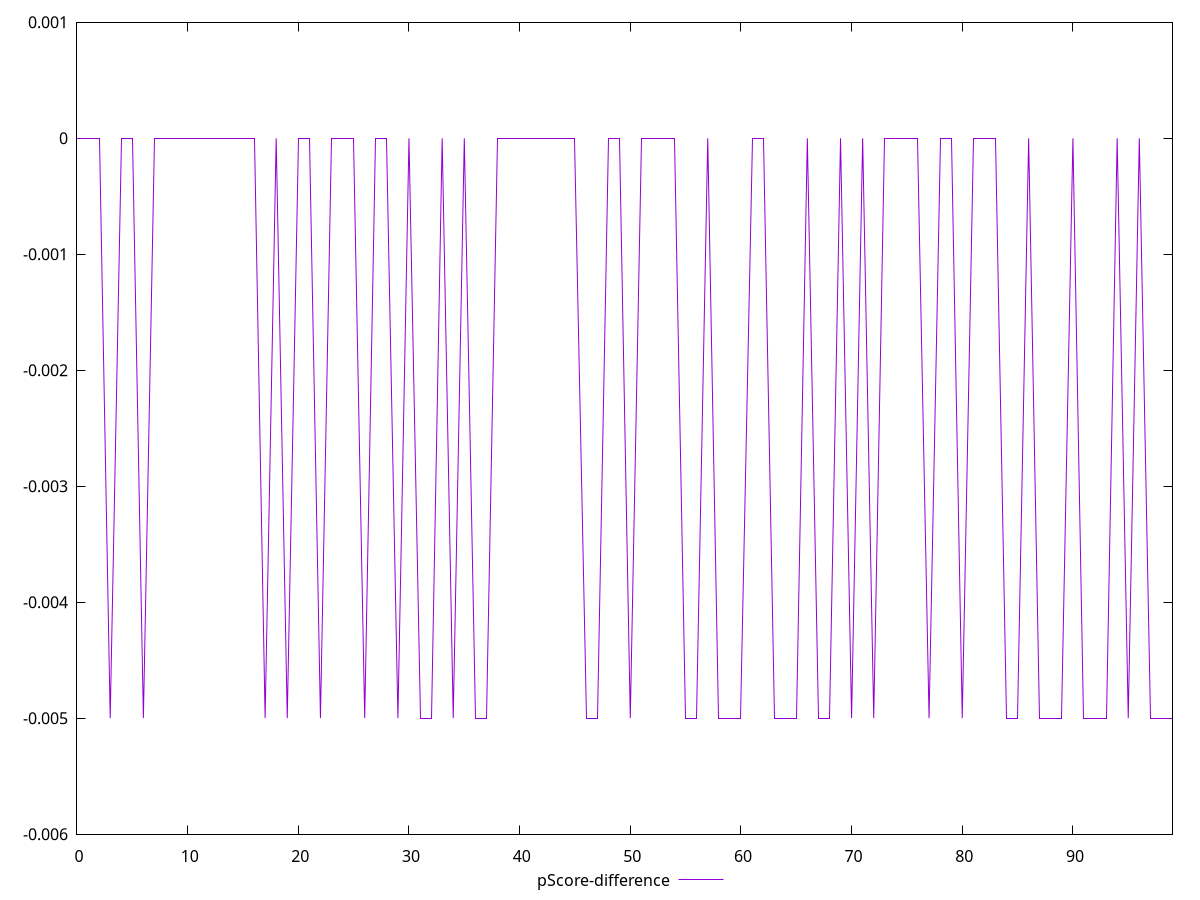 reset

$pScoreDifference <<EOF
0 0
1 0
2 0
3 -0.0050000000000000044
4 0
5 0
6 -0.0050000000000000044
7 0
8 0
9 0
10 0
11 0
12 0
13 0
14 0
15 0
16 0
17 -0.0050000000000000044
18 0
19 -0.0050000000000000044
20 0
21 0
22 -0.0050000000000000044
23 0
24 0
25 0
26 -0.0050000000000000044
27 0
28 0
29 -0.0050000000000000044
30 0
31 -0.0050000000000000044
32 -0.0050000000000000044
33 0
34 -0.0050000000000000044
35 0
36 -0.0050000000000000044
37 -0.0050000000000000044
38 0
39 0
40 0
41 0
42 0
43 0
44 0
45 0
46 -0.0050000000000000044
47 -0.0050000000000000044
48 0
49 0
50 -0.0050000000000000044
51 0
52 0
53 0
54 0
55 -0.0050000000000000044
56 -0.0050000000000000044
57 0
58 -0.0050000000000000044
59 -0.0050000000000000044
60 -0.0050000000000000044
61 0
62 0
63 -0.0050000000000000044
64 -0.0050000000000000044
65 -0.0050000000000000044
66 0
67 -0.0050000000000000044
68 -0.0050000000000000044
69 0
70 -0.0050000000000000044
71 0
72 -0.0050000000000000044
73 0
74 0
75 0
76 0
77 -0.0050000000000000044
78 0
79 0
80 -0.0050000000000000044
81 0
82 0
83 0
84 -0.0050000000000000044
85 -0.0050000000000000044
86 0
87 -0.0050000000000000044
88 -0.0050000000000000044
89 -0.0050000000000000044
90 0
91 -0.0050000000000000044
92 -0.0050000000000000044
93 -0.0050000000000000044
94 0
95 -0.0050000000000000044
96 0
97 -0.0050000000000000044
98 -0.0050000000000000044
99 -0.0050000000000000044
EOF

set key outside below
set xrange [0:99]
set yrange [-0.0060000000000000045:0.001]
set trange [-0.0060000000000000045:0.001]
set terminal svg size 640, 500 enhanced background rgb 'white'
set output "report/report_00029_2021-02-24T13-36-40.390Z/legacy-javascript/samples/astro/pScore-difference/values.svg"

plot $pScoreDifference title "pScore-difference" with line

reset
